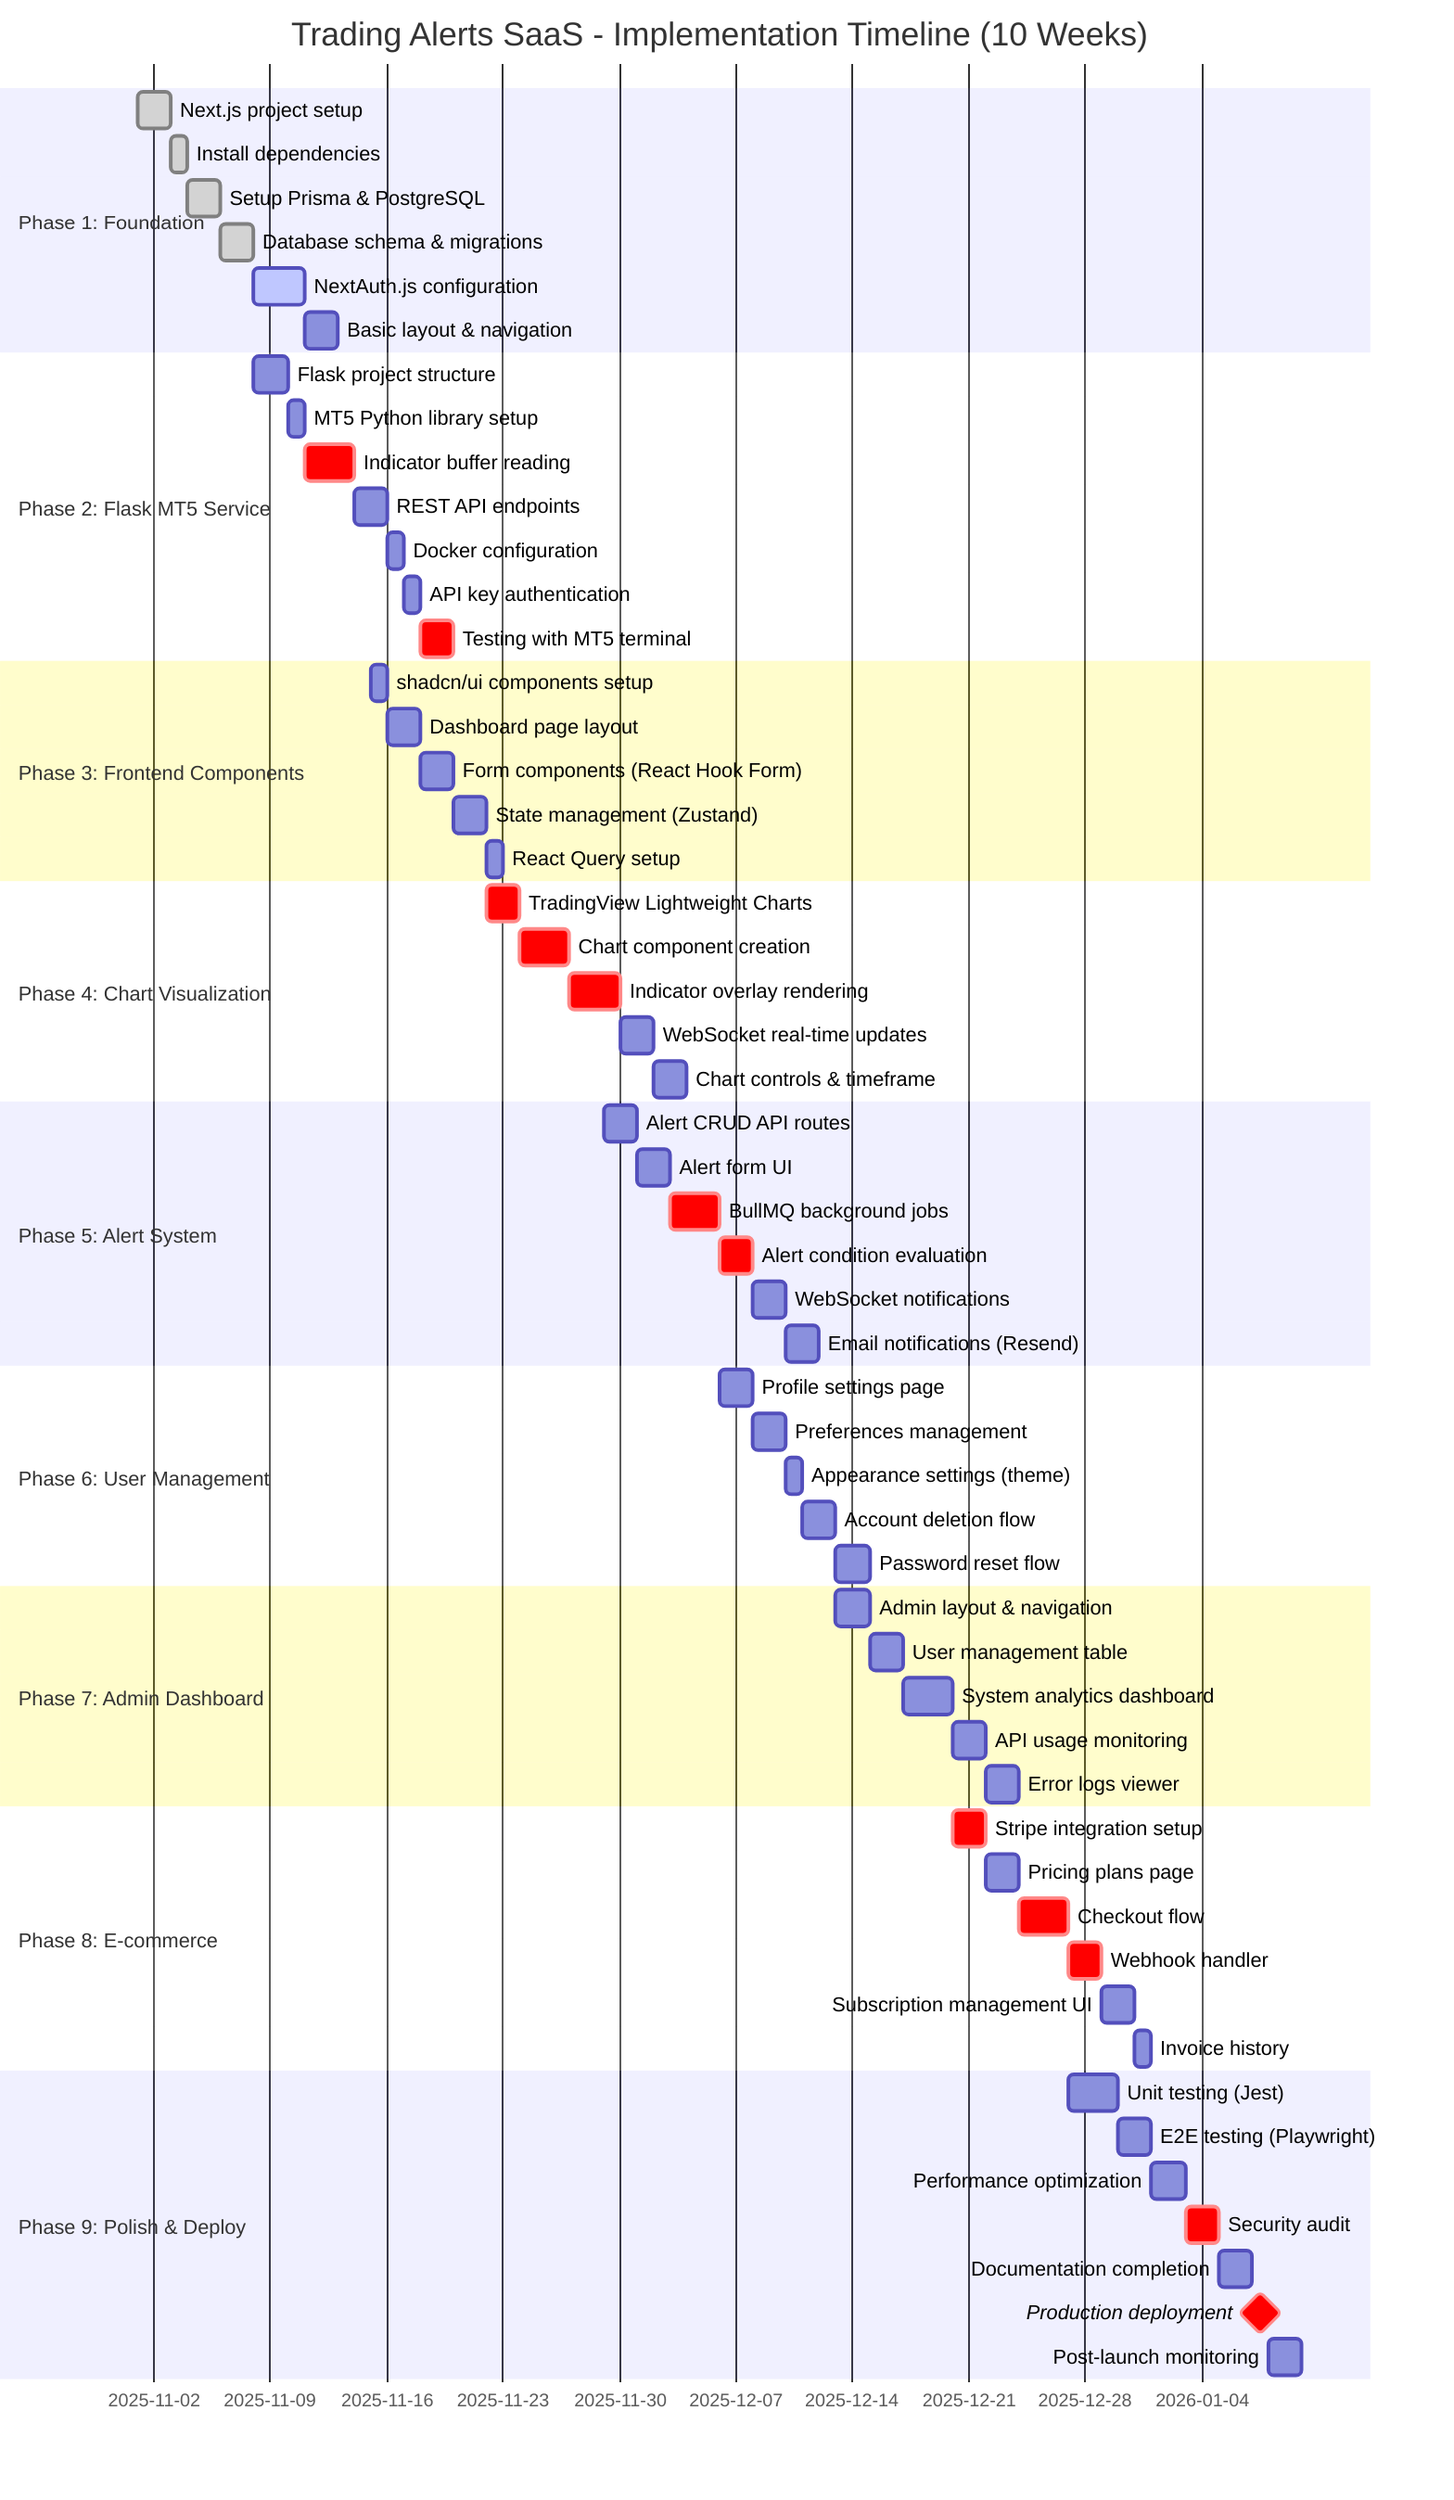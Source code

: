 gantt
    title Trading Alerts SaaS - Implementation Timeline (10 Weeks)
    dateFormat YYYY-MM-DD
    
    section Phase 1: Foundation
    Next.js project setup           :done, p1-1, 2025-11-01, 2d
    Install dependencies            :done, p1-2, after p1-1, 1d
    Setup Prisma & PostgreSQL       :done, p1-3, after p1-2, 2d
    Database schema & migrations    :done, p1-4, after p1-3, 2d
    NextAuth.js configuration       :active, p1-5, after p1-4, 3d
    Basic layout & navigation       :p1-6, after p1-5, 2d
    
    section Phase 2: Flask MT5 Service
    Flask project structure         :p2-1, 2025-11-08, 2d
    MT5 Python library setup        :p2-2, after p2-1, 1d
    Indicator buffer reading        :crit, p2-3, after p2-2, 3d
    REST API endpoints              :p2-4, after p2-3, 2d
    Docker configuration            :p2-5, after p2-4, 1d
    API key authentication          :p2-6, after p2-5, 1d
    Testing with MT5 terminal       :crit, p2-7, after p2-6, 2d
    
    section Phase 3: Frontend Components
    shadcn/ui components setup      :p3-1, 2025-11-15, 1d
    Dashboard page layout           :p3-2, after p3-1, 2d
    Form components (React Hook Form):p3-3, after p3-2, 2d
    State management (Zustand)      :p3-4, after p3-3, 2d
    React Query setup               :p3-5, after p3-4, 1d
    
    section Phase 4: Chart Visualization
    TradingView Lightweight Charts  :crit, p4-1, 2025-11-22, 2d
    Chart component creation        :crit, p4-2, after p4-1, 3d
    Indicator overlay rendering     :crit, p4-3, after p4-2, 3d
    WebSocket real-time updates     :p4-4, after p4-3, 2d
    Chart controls & timeframe      :p4-5, after p4-4, 2d
    
    section Phase 5: Alert System
    Alert CRUD API routes           :p5-1, 2025-11-29, 2d
    Alert form UI                   :p5-2, after p5-1, 2d
    BullMQ background jobs          :crit, p5-3, after p5-2, 3d
    Alert condition evaluation      :crit, p5-4, after p5-3, 2d
    WebSocket notifications         :p5-5, after p5-4, 2d
    Email notifications (Resend)    :p5-6, after p5-5, 2d
    
    section Phase 6: User Management
    Profile settings page           :p6-1, 2025-12-06, 2d
    Preferences management          :p6-2, after p6-1, 2d
    Appearance settings (theme)     :p6-3, after p6-2, 1d
    Account deletion flow           :p6-4, after p6-3, 2d
    Password reset flow             :p6-5, after p6-4, 2d
    
    section Phase 7: Admin Dashboard
    Admin layout & navigation       :p7-1, 2025-12-13, 2d
    User management table           :p7-2, after p7-1, 2d
    System analytics dashboard      :p7-3, after p7-2, 3d
    API usage monitoring            :p7-4, after p7-3, 2d
    Error logs viewer               :p7-5, after p7-4, 2d
    
    section Phase 8: E-commerce
    Stripe integration setup        :crit, p8-1, 2025-12-20, 2d
    Pricing plans page              :p8-2, after p8-1, 2d
    Checkout flow                   :crit, p8-3, after p8-2, 3d
    Webhook handler                 :crit, p8-4, after p8-3, 2d
    Subscription management UI      :p8-5, after p8-4, 2d
    Invoice history                 :p8-6, after p8-5, 1d
    
    section Phase 9: Polish & Deploy
    Unit testing (Jest)             :p9-1, 2025-12-27, 3d
    E2E testing (Playwright)        :p9-2, after p9-1, 2d
    Performance optimization        :p9-3, after p9-2, 2d
    Security audit                  :crit, p9-4, after p9-3, 2d
    Documentation completion        :p9-5, after p9-4, 2d
    Production deployment           :milestone, crit, p9-6, after p9-5, 1d
    Post-launch monitoring          :p9-7, after p9-6, 2d